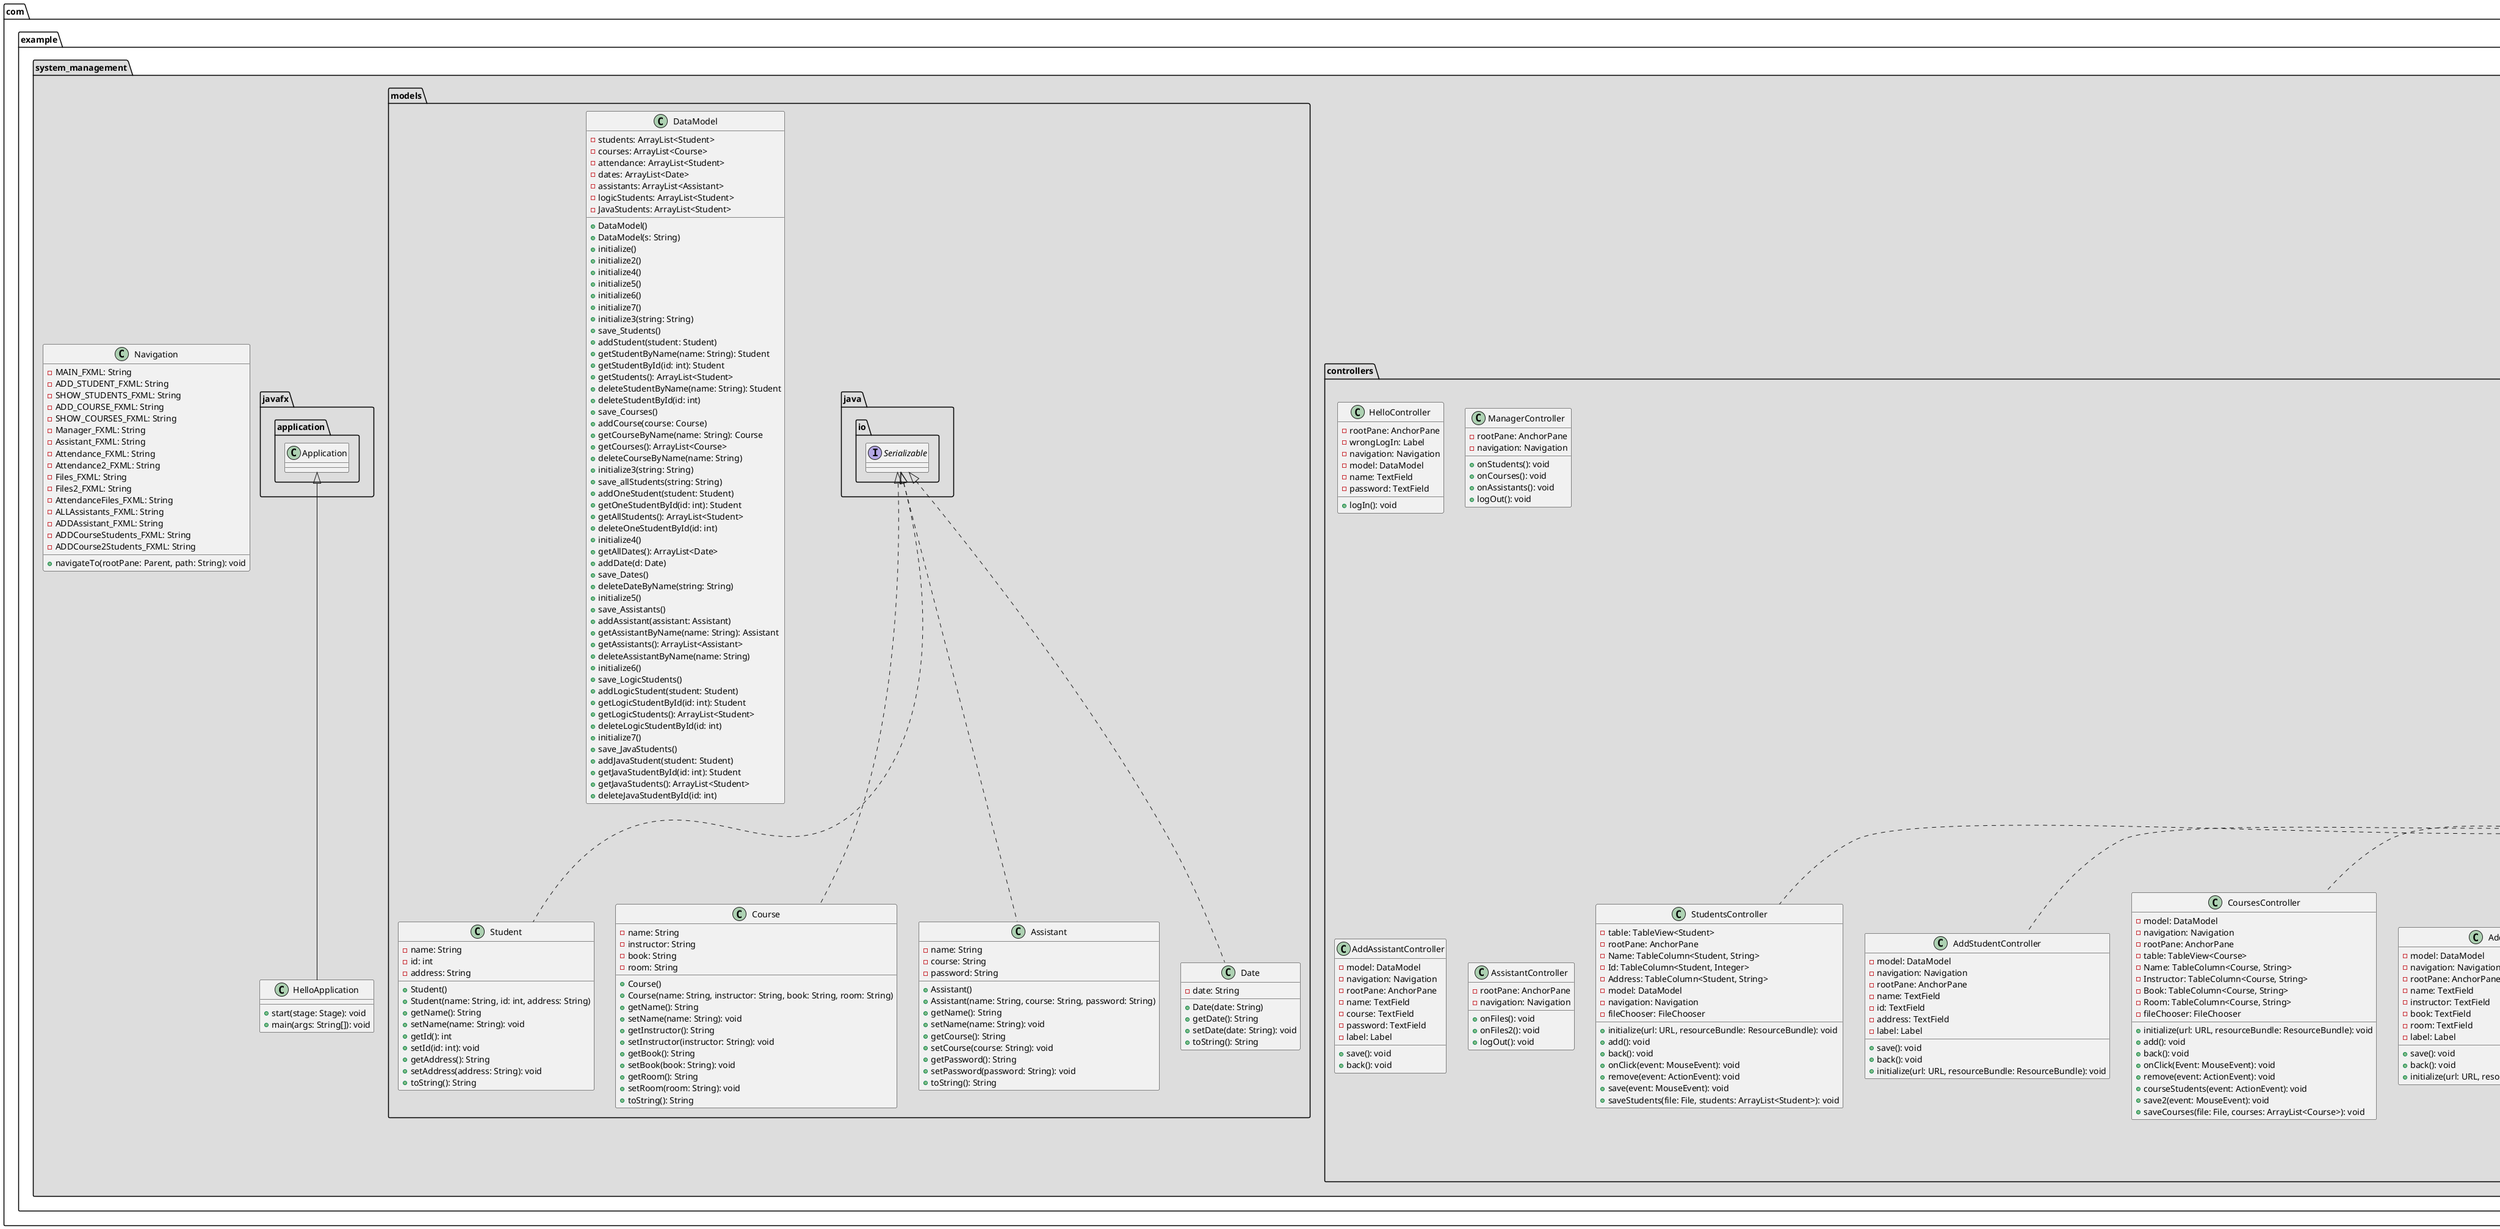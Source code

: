 @startuml

package "com.example.system_management.controllers" #DDDDDD {
class HelloController{
- rootPane: AnchorPane
  - wrongLogIn: Label
  - navigation: Navigation
  - model: DataModel
  - name: TextField
  - password: TextField

  + logIn(): void
}
class ManagerController{
  - rootPane: AnchorPane
  - navigation: Navigation

  + onStudents(): void
  + onCourses(): void
  + onAssistants(): void
  + logOut(): void
}
class StudentsController implements javafx.fxml.Initializable{
 - table: TableView<Student>
  - rootPane: AnchorPane
  - Name: TableColumn<Student, String>
  - Id: TableColumn<Student, Integer>
  - Address: TableColumn<Student, String>
  - model: DataModel
  - navigation: Navigation
  - fileChooser: FileChooser

  + initialize(url: URL, resourceBundle: ResourceBundle): void
  + add(): void
  + back(): void
  + onClick(event: MouseEvent): void
  + remove(event: ActionEvent): void
  + save(event: MouseEvent): void
  + saveStudents(file: File, students: ArrayList<Student>): void
}
class AddStudentController implements javafx.fxml.Initializable{
- model: DataModel
  - navigation: Navigation
  - rootPane: AnchorPane
  - name: TextField
  - id: TextField
  - address: TextField
  - label: Label

  + save(): void
  + back(): void
  + initialize(url: URL, resourceBundle: ResourceBundle): void
}
class CoursesController implements javafx.fxml.Initializable{
- model: DataModel
  - navigation: Navigation
  - rootPane: AnchorPane
  - table: TableView<Course>
  - Name: TableColumn<Course, String>
  - Instructor: TableColumn<Course, String>
  - Book: TableColumn<Course, String>
  - Room: TableColumn<Course, String>
  - fileChooser: FileChooser

  + initialize(url: URL, resourceBundle: ResourceBundle): void
  + add(): void
  + back(): void
  + onClick(Event: MouseEvent): void
  + remove(event: ActionEvent): void
  + courseStudents(event: ActionEvent): void
  + save2(event: MouseEvent): void
  + saveCourses(file: File, courses: ArrayList<Course>): void
}
class AddCourseController implements javafx.fxml.Initializable{
- model: DataModel
  - navigation: Navigation
  - rootPane: AnchorPane
  - name: TextField
  - instructor: TextField
  - book: TextField
  - room: TextField
  - label: Label

  + save(): void
  + back(): void
  + initialize(url: URL, resourceBundle: ResourceBundle): void
}


class FilesController implements javafx.fxml.Initializable{
- navigation: Navigation
  - model: DataModel
  - rootPane: AnchorPane
  - studentId: TextField
  - nameCol: TableColumn<Student, String>
  - idCol: TableColumn<Student, Integer>
  - addressCol: TableColumn<Student, String>
  - tableControl: TableView<Student>
  - label: Label
  - label2: Label
  - fileChooser: FileChooser
  - name: TableColumn<Student, String>
  - id: TableColumn<Student, Integer>
  - address: TableColumn<Student, String>
  - table: TableView<Student>

  + back(): void
  + backToCourses(): void
  + onAttendance(): void
  + onAttendanceFiles(): void
  + add(): void
  + remove(event: ActionEvent): void
  + initialize(url: URL, resourceBundle: ResourceBundle): void
  + save(event: MouseEvent): void
  + saveStudents(file: File, students: ArrayList<Student>): void
}
class Files2Controller implements javafx.fxml.Initializable{
- navigation: Navigation
  - model: DataModel
  - rootPane: AnchorPane
  - studentId: TextField
  - nameCol: TableColumn<Student, String>
  - idCol: TableColumn<Student, Integer>
  - addressCol: TableColumn<Student, String>
  - tableControl: TableView<Student>
  - label: Label
  - label2: Label
  - fileChooser: FileChooser
  - name: TableColumn<Student, String>
  - id: TableColumn<Student, Integer>
  - address: TableColumn<Student, String>
  - table: TableView<Student>

  + back(): void
  + backToCourses(): void
  + onAttendance2(): void
  + onAttendanceFiles(): void
  + add(): void
  + remove(event: ActionEvent): void
  + initialize(url: URL, resourceBundle: ResourceBundle): void
  + save(event: MouseEvent): void
  + saveStudents(file: File, students: ArrayList<Student>): void
}
class AllAssistantsController implements javafx.fxml.Initializable{
- rootPane: AnchorPane
  - model: DataModel
  - navigation: Navigation
  - table: TableView<Assistant>
  - Name: TableColumn<Assistant, String>
  - Course: TableColumn<Assistant, String>
  - Password: TableColumn<Assistant, String>
  - fileChooser: FileChooser

  + back(): void
  + add(): void
  + initialize(url: URL, resourceBundle: ResourceBundle): void
  + onClick(event: MouseEvent): void
  + remove(event: ActionEvent): void
  + save(event: MouseEvent): void
  + saveAssistants(file: File, assistant: ArrayList<Assistant>): void
}
class AddAssistantController{
- model: DataModel
  - navigation: Navigation
  - rootPane: AnchorPane
  - name: TextField
  - course: TextField
  - password: TextField
  - label: Label

  + save(): void
  + back(): void
}

class AssistantController{
- rootPane: AnchorPane
  - navigation: Navigation

  + onFiles(): void
  + onFiles2(): void
  + logOut(): void
}
class AttendanceController implements javafx.fxml.Initializable{
- model: DataModel
  - myDate: LocalDate
  - datePicker: DatePicker
  - s: String
  - string: String
  - model2: DataModel
  - navigation: Navigation
  - table: TableView<Student>
  - rootPane: AnchorPane
  - nameCol: TableColumn<Student, String>
  - idCol: TableColumn<Student, Integer>
  - datesCol: TableColumn<Date, String>
  - datesTable: TableView<Date>
  - studentId: TextField
  - label: Label
  - label2: Label
  - label3: Label
  - fileChooser: FileChooser

  + back(): void
  + creat(): void
  + add(): void
  + initialize(url: URL, resourceBundle: ResourceBundle): void
  + save2(event: MouseEvent): void
  + copyFile(file: File, attendance: ArrayList<Student>): void
  + remove(event: ActionEvent): void
  + delete(event: ActionEvent): void
}
class Attendance2Controller implements javafx.fxml.Initializable{
- model: DataModel
  - myDate: LocalDate
  - datePicker: DatePicker
  - s: String
  - string: String
  - model2: DataModel
  - navigation: Navigation
  - table: TableView<Student>
  - rootPane: AnchorPane
  - nameCol: TableColumn<Student, String>
  - idCol: TableColumn<Student, Integer>
  - datesCol: TableColumn<Date, String>
  - datesTable: TableView<Date>
  - studentId: TextField
  - label: Label
  - label2: Label
  - label3: Label
  - fileChooser: FileChooser

  + back(): void
  + creat(): void
  + add(): void
  + initialize(url: URL, resourceBundle: ResourceBundle): void
  + save2(event: MouseEvent): void
  + copyFile(file: File, attendance: ArrayList<Student>): void
  + remove(event: ActionEvent): void
}
}

'*************************************************************************************
package "com.example.system_management.models" #DDDDDD {
  class Student implements java.io.Serializable{
  - name: String
          - id: int
          - address: String

          + Student()
          + Student(name: String, id: int, address: String)
          + getName(): String
          + setName(name: String): void
          + getId(): int
          + setId(id: int): void
          + getAddress(): String
          + setAddress(address: String): void
          + toString(): String
  }
  class Course implements java.io.Serializable{
  - name: String
          - instructor: String
          - book: String
          - room: String

          + Course()
          + Course(name: String, instructor: String, book: String, room: String)
          + getName(): String
          + setName(name: String): void
          + getInstructor(): String
          + setInstructor(instructor: String): void
          + getBook(): String
          + setBook(book: String): void
          + getRoom(): String
          + setRoom(room: String): void
          + toString(): String
  }
  class Assistant implements java.io.Serializable{
          - name: String
          - course: String
          - password: String

          + Assistant()
          + Assistant(name: String, course: String, password: String)
          + getName(): String
          + setName(name: String): void
          + getCourse(): String
          + setCourse(course: String): void
          + getPassword(): String
          + setPassword(password: String): void
          + toString(): String
  }
  class Date implements java.io.Serializable{
          - date: String

          + Date(date: String)
          + getDate(): String
          + setDate(date: String): void
          + toString(): String
  }

  class DataModel {
      - students: ArrayList<Student>
      - courses: ArrayList<Course>
      - attendance: ArrayList<Student>
      - dates: ArrayList<Date>
      - assistants: ArrayList<Assistant>
      - logicStudents: ArrayList<Student>
      - JavaStudents: ArrayList<Student>

      + DataModel()
      + DataModel(s: String)
      + initialize()
      + initialize2()
      + initialize4()
      + initialize5()
      + initialize6()
      + initialize7()
      + initialize3(string: String)
      + save_Students()
      + addStudent(student: Student)
      + getStudentByName(name: String): Student
      + getStudentById(id: int): Student
      + getStudents(): ArrayList<Student>
      + deleteStudentByName(name: String): Student
      + deleteStudentById(id: int)
      + save_Courses()
      + addCourse(course: Course)
      + getCourseByName(name: String): Course
      + getCourses(): ArrayList<Course>
      + deleteCourseByName(name: String)
      + initialize3(string: String)
      + save_allStudents(string: String)
      + addOneStudent(student: Student)
      + getOneStudentById(id: int): Student
      + getAllStudents(): ArrayList<Student>
      + deleteOneStudentById(id: int)
      + initialize4()
      + getAllDates(): ArrayList<Date>
      + addDate(d: Date)
      + save_Dates()
      + deleteDateByName(string: String)
      + initialize5()
      + save_Assistants()
      + addAssistant(assistant: Assistant)
      + getAssistantByName(name: String): Assistant
      + getAssistants(): ArrayList<Assistant>
      + deleteAssistantByName(name: String)
      + initialize6()
      + save_LogicStudents()
      + addLogicStudent(student: Student)
      + getLogicStudentById(id: int): Student
      + getLogicStudents(): ArrayList<Student>
      + deleteLogicStudentById(id: int)
      + initialize7()
      + save_JavaStudents()
      + addJavaStudent(student: Student)
      + getJavaStudentById(id: int): Student
      + getJavaStudents(): ArrayList<Student>
      + deleteJavaStudentById(id: int)
  }


}


'*************************************************************************************
package "com.example.system_management" #DDDDDD {
class HelloApplication extends javafx.application.Application{
  +start(stage: Stage): void
  +main(args: String[]): void
}
class Navigation{
  - MAIN_FXML: String
  - ADD_STUDENT_FXML: String
  - SHOW_STUDENTS_FXML: String
  - ADD_COURSE_FXML: String
  - SHOW_COURSES_FXML: String
  - Manager_FXML: String
  - Assistant_FXML: String
  - Attendance_FXML: String
  - Attendance2_FXML: String
  - Files_FXML: String
  - Files2_FXML: String
  - AttendanceFiles_FXML: String
  - ALLAssistants_FXML: String
  - ADDAssistant_FXML: String
  - ADDCourseStudents_FXML: String
  - ADDCourse2Students_FXML: String

  + navigateTo(rootPane: Parent, path: String): void
}

}



@enduml
